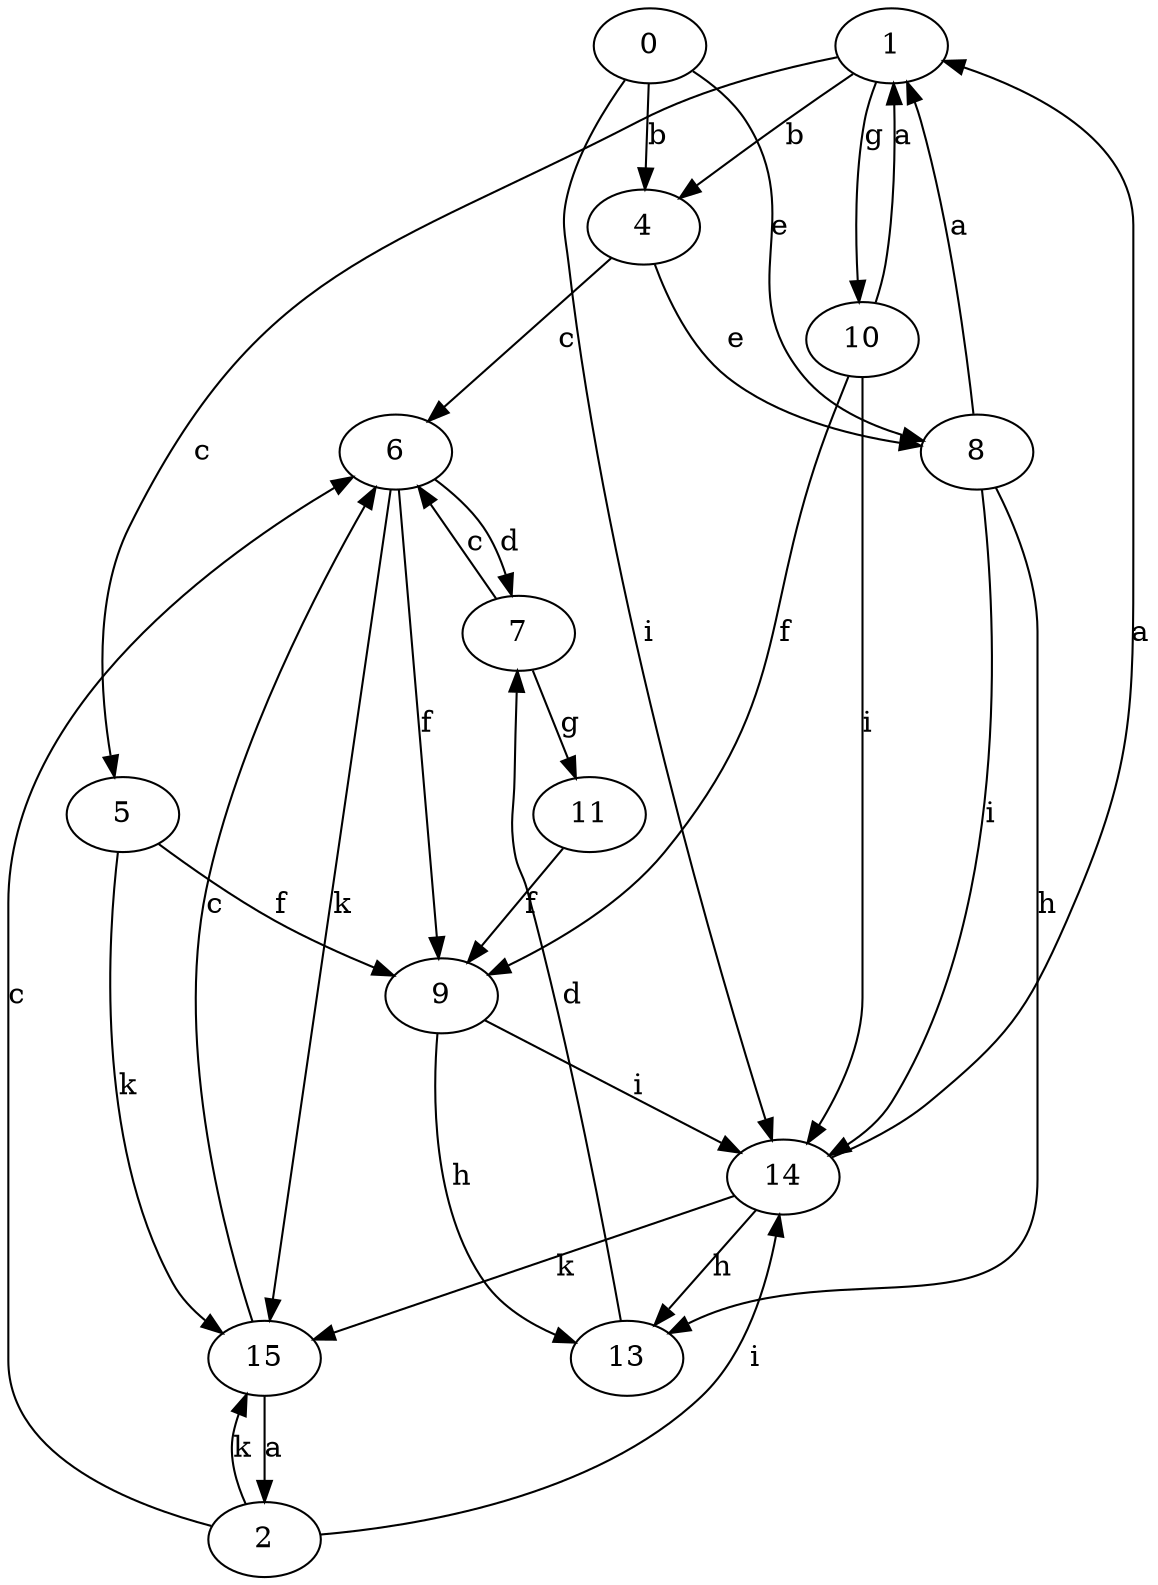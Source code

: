 strict digraph  {
1;
2;
4;
5;
6;
7;
0;
8;
9;
10;
11;
13;
14;
15;
1 -> 4  [label=b];
1 -> 5  [label=c];
1 -> 10  [label=g];
2 -> 6  [label=c];
2 -> 14  [label=i];
2 -> 15  [label=k];
4 -> 6  [label=c];
4 -> 8  [label=e];
5 -> 9  [label=f];
5 -> 15  [label=k];
6 -> 7  [label=d];
6 -> 9  [label=f];
6 -> 15  [label=k];
7 -> 6  [label=c];
7 -> 11  [label=g];
0 -> 4  [label=b];
0 -> 8  [label=e];
0 -> 14  [label=i];
8 -> 1  [label=a];
8 -> 13  [label=h];
8 -> 14  [label=i];
9 -> 13  [label=h];
9 -> 14  [label=i];
10 -> 1  [label=a];
10 -> 9  [label=f];
10 -> 14  [label=i];
11 -> 9  [label=f];
13 -> 7  [label=d];
14 -> 1  [label=a];
14 -> 13  [label=h];
14 -> 15  [label=k];
15 -> 2  [label=a];
15 -> 6  [label=c];
}
